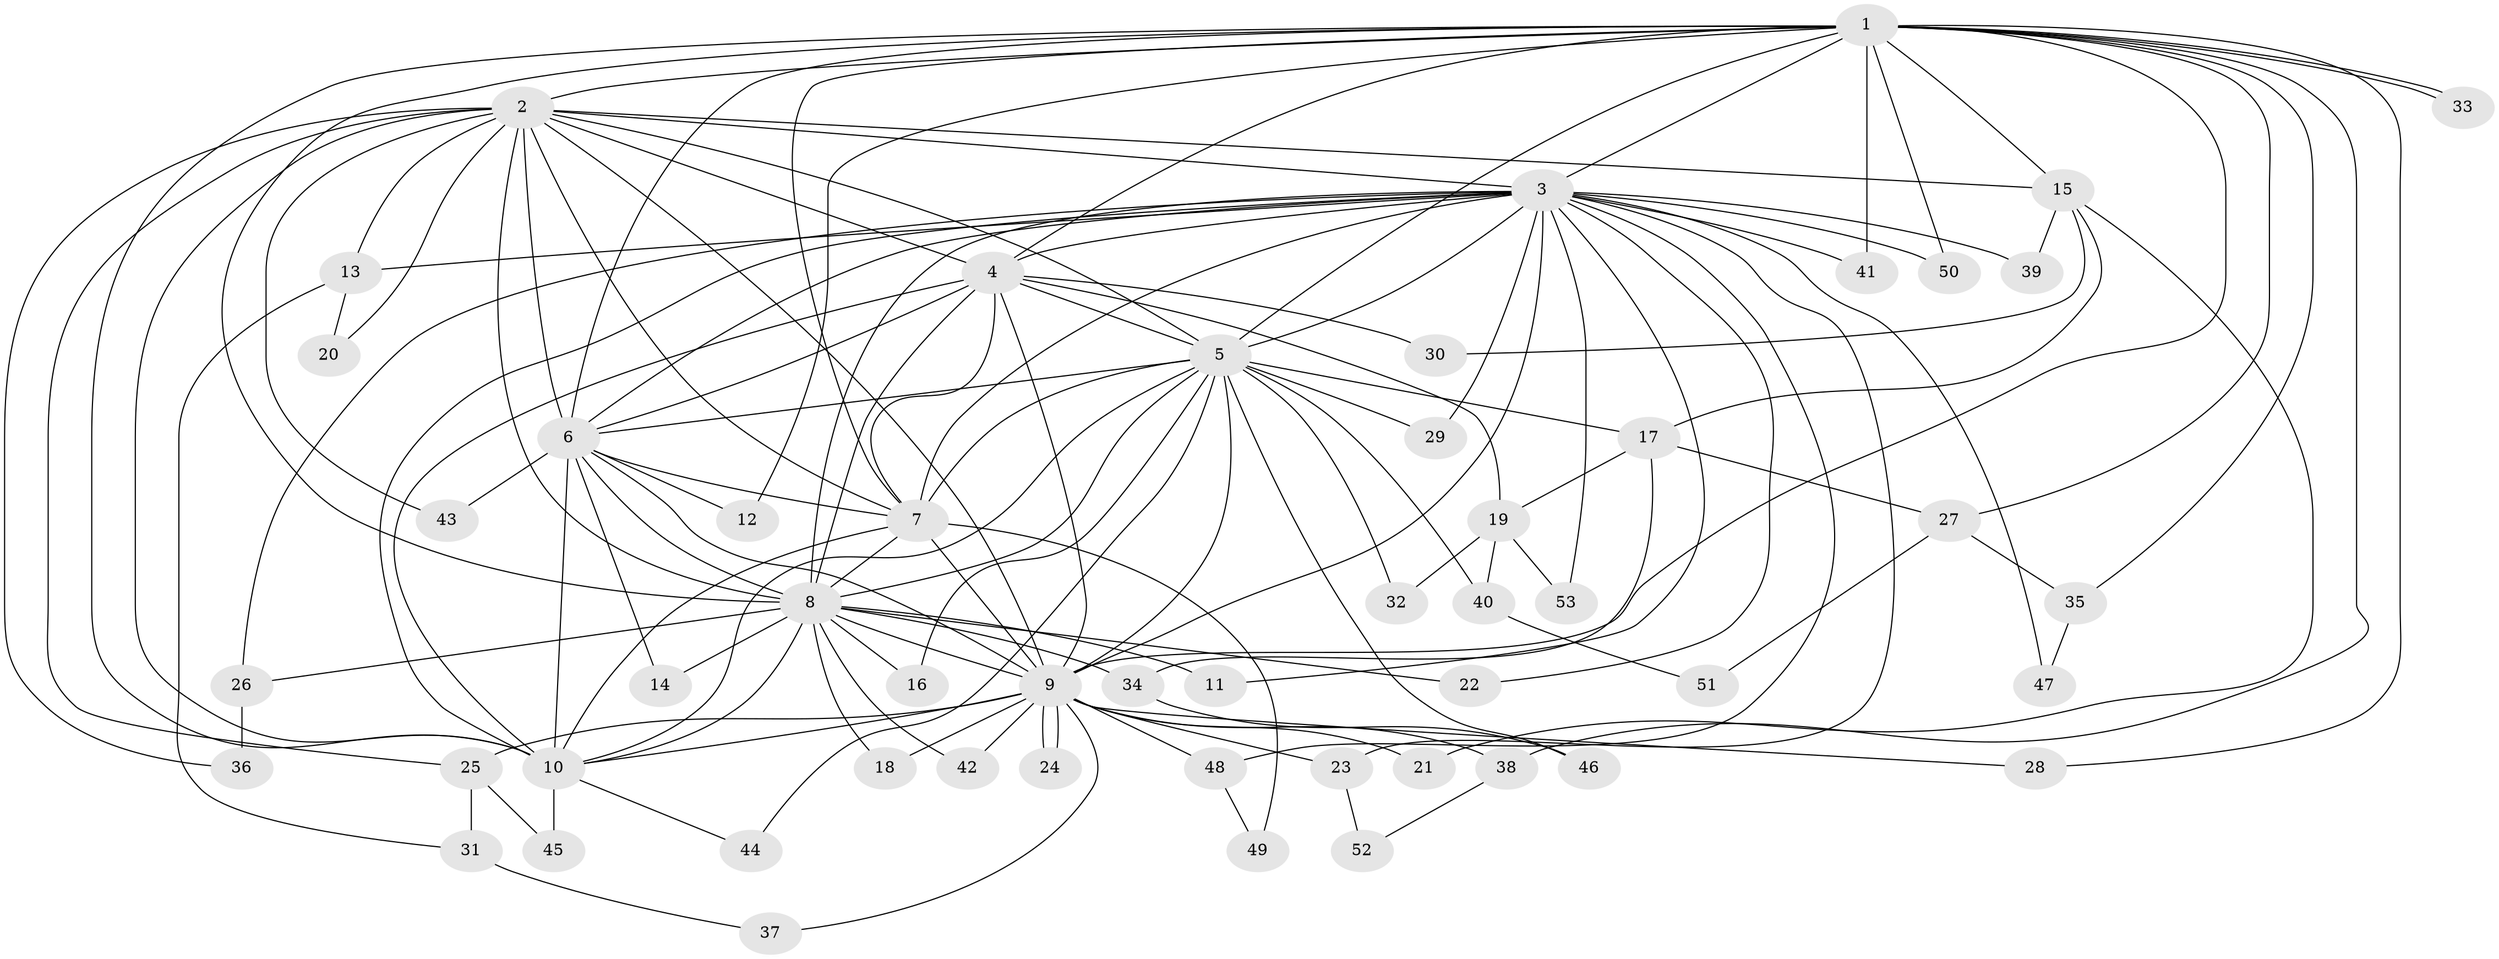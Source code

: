 // Generated by graph-tools (version 1.1) at 2025/01/03/09/25 03:01:34]
// undirected, 53 vertices, 131 edges
graph export_dot {
graph [start="1"]
  node [color=gray90,style=filled];
  1;
  2;
  3;
  4;
  5;
  6;
  7;
  8;
  9;
  10;
  11;
  12;
  13;
  14;
  15;
  16;
  17;
  18;
  19;
  20;
  21;
  22;
  23;
  24;
  25;
  26;
  27;
  28;
  29;
  30;
  31;
  32;
  33;
  34;
  35;
  36;
  37;
  38;
  39;
  40;
  41;
  42;
  43;
  44;
  45;
  46;
  47;
  48;
  49;
  50;
  51;
  52;
  53;
  1 -- 2;
  1 -- 3;
  1 -- 4;
  1 -- 5;
  1 -- 6;
  1 -- 7;
  1 -- 8;
  1 -- 9;
  1 -- 10;
  1 -- 12;
  1 -- 15;
  1 -- 27;
  1 -- 28;
  1 -- 33;
  1 -- 33;
  1 -- 35;
  1 -- 38;
  1 -- 41;
  1 -- 50;
  2 -- 3;
  2 -- 4;
  2 -- 5;
  2 -- 6;
  2 -- 7;
  2 -- 8;
  2 -- 9;
  2 -- 10;
  2 -- 13;
  2 -- 15;
  2 -- 20;
  2 -- 25;
  2 -- 36;
  2 -- 43;
  3 -- 4;
  3 -- 5;
  3 -- 6;
  3 -- 7;
  3 -- 8;
  3 -- 9;
  3 -- 10;
  3 -- 11;
  3 -- 13;
  3 -- 22;
  3 -- 23;
  3 -- 26;
  3 -- 29;
  3 -- 39;
  3 -- 41;
  3 -- 47;
  3 -- 48;
  3 -- 50;
  3 -- 53;
  4 -- 5;
  4 -- 6;
  4 -- 7;
  4 -- 8;
  4 -- 9;
  4 -- 10;
  4 -- 19;
  4 -- 30;
  5 -- 6;
  5 -- 7;
  5 -- 8;
  5 -- 9;
  5 -- 10;
  5 -- 16;
  5 -- 17;
  5 -- 29;
  5 -- 32;
  5 -- 40;
  5 -- 44;
  5 -- 46;
  6 -- 7;
  6 -- 8;
  6 -- 9;
  6 -- 10;
  6 -- 12;
  6 -- 14;
  6 -- 43;
  7 -- 8;
  7 -- 9;
  7 -- 10;
  7 -- 49;
  8 -- 9;
  8 -- 10;
  8 -- 11;
  8 -- 14;
  8 -- 16;
  8 -- 18;
  8 -- 22;
  8 -- 26;
  8 -- 34;
  8 -- 42;
  9 -- 10;
  9 -- 18;
  9 -- 21;
  9 -- 23;
  9 -- 24;
  9 -- 24;
  9 -- 25;
  9 -- 28;
  9 -- 37;
  9 -- 38;
  9 -- 42;
  9 -- 48;
  10 -- 44;
  10 -- 45;
  13 -- 20;
  13 -- 31;
  15 -- 17;
  15 -- 21;
  15 -- 30;
  15 -- 39;
  17 -- 19;
  17 -- 27;
  17 -- 34;
  19 -- 32;
  19 -- 40;
  19 -- 53;
  23 -- 52;
  25 -- 31;
  25 -- 45;
  26 -- 36;
  27 -- 35;
  27 -- 51;
  31 -- 37;
  34 -- 46;
  35 -- 47;
  38 -- 52;
  40 -- 51;
  48 -- 49;
}
